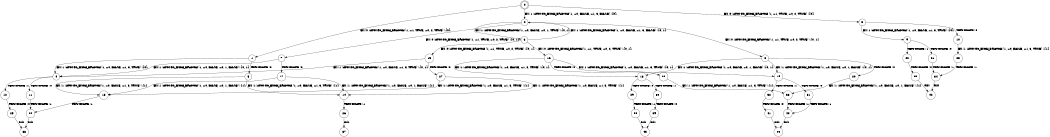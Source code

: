 digraph BCG {
size = "7, 10.5";
center = TRUE;
node [shape = circle];
0 [peripheries = 2];
0 -> 1 [label = "EX !0 !ATOMIC_EXCH_BRANCH (1, +1, TRUE, +0, 2, TRUE) !{0}"];
0 -> 2 [label = "EX !1 !ATOMIC_EXCH_BRANCH (1, +0, FALSE, +1, 3, FALSE) !{0}"];
0 -> 3 [label = "EX !0 !ATOMIC_EXCH_BRANCH (1, +1, TRUE, +0, 2, TRUE) !{0}"];
1 -> 4 [label = "EX !1 !ATOMIC_EXCH_BRANCH (1, +0, FALSE, +1, 3, TRUE) !{0}"];
1 -> 5 [label = "TERMINATE !0"];
2 -> 6 [label = "EX !1 !ATOMIC_EXCH_BRANCH (1, +0, FALSE, +0, 1, TRUE) !{0, 1}"];
2 -> 7 [label = "EX !0 !ATOMIC_EXCH_BRANCH (1, +1, TRUE, +0, 2, TRUE) !{0, 1}"];
2 -> 8 [label = "EX !0 !ATOMIC_EXCH_BRANCH (1, +1, TRUE, +0, 2, TRUE) !{0, 1}"];
3 -> 9 [label = "EX !1 !ATOMIC_EXCH_BRANCH (1, +0, FALSE, +1, 3, TRUE) !{0}"];
3 -> 10 [label = "TERMINATE !0"];
4 -> 11 [label = "TERMINATE !0"];
4 -> 12 [label = "TERMINATE !1"];
5 -> 13 [label = "EX !1 !ATOMIC_EXCH_BRANCH (1, +0, FALSE, +1, 3, TRUE) !{1}"];
5 -> 14 [label = "EX !1 !ATOMIC_EXCH_BRANCH (1, +0, FALSE, +1, 3, TRUE) !{1}"];
6 -> 2 [label = "EX !1 !ATOMIC_EXCH_BRANCH (1, +0, FALSE, +1, 3, FALSE) !{0, 1}"];
6 -> 15 [label = "EX !0 !ATOMIC_EXCH_BRANCH (1, +1, TRUE, +0, 2, TRUE) !{0, 1}"];
6 -> 16 [label = "EX !0 !ATOMIC_EXCH_BRANCH (1, +1, TRUE, +0, 2, TRUE) !{0, 1}"];
7 -> 4 [label = "EX !1 !ATOMIC_EXCH_BRANCH (1, +0, FALSE, +0, 1, FALSE) !{0, 1}"];
7 -> 17 [label = "TERMINATE !0"];
8 -> 18 [label = "EX !1 !ATOMIC_EXCH_BRANCH (1, +0, FALSE, +0, 1, FALSE) !{0, 1}"];
8 -> 19 [label = "EX !1 !ATOMIC_EXCH_BRANCH (1, +0, FALSE, +0, 1, FALSE) !{0, 1}"];
8 -> 20 [label = "TERMINATE !0"];
9 -> 21 [label = "TERMINATE !0"];
9 -> 22 [label = "TERMINATE !1"];
10 -> 23 [label = "EX !1 !ATOMIC_EXCH_BRANCH (1, +0, FALSE, +1, 3, TRUE) !{1}"];
11 -> 24 [label = "TERMINATE !1"];
12 -> 25 [label = "TERMINATE !0"];
13 -> 24 [label = "TERMINATE !1"];
14 -> 26 [label = "TERMINATE !1"];
15 -> 4 [label = "EX !1 !ATOMIC_EXCH_BRANCH (1, +0, FALSE, +1, 3, TRUE) !{0, 1}"];
15 -> 27 [label = "TERMINATE !0"];
16 -> 18 [label = "EX !1 !ATOMIC_EXCH_BRANCH (1, +0, FALSE, +1, 3, TRUE) !{0, 1}"];
16 -> 19 [label = "EX !1 !ATOMIC_EXCH_BRANCH (1, +0, FALSE, +1, 3, TRUE) !{0, 1}"];
16 -> 28 [label = "TERMINATE !0"];
17 -> 13 [label = "EX !1 !ATOMIC_EXCH_BRANCH (1, +0, FALSE, +0, 1, FALSE) !{1}"];
17 -> 14 [label = "EX !1 !ATOMIC_EXCH_BRANCH (1, +0, FALSE, +0, 1, FALSE) !{1}"];
18 -> 29 [label = "TERMINATE !0"];
18 -> 30 [label = "TERMINATE !1"];
19 -> 31 [label = "TERMINATE !0"];
19 -> 32 [label = "TERMINATE !1"];
20 -> 33 [label = "EX !1 !ATOMIC_EXCH_BRANCH (1, +0, FALSE, +0, 1, FALSE) !{1}"];
21 -> 34 [label = "TERMINATE !1"];
22 -> 35 [label = "TERMINATE !0"];
23 -> 34 [label = "TERMINATE !1"];
24 -> 36 [label = "exit"];
25 -> 36 [label = "exit"];
26 -> 37 [label = "exit"];
27 -> 13 [label = "EX !1 !ATOMIC_EXCH_BRANCH (1, +0, FALSE, +1, 3, TRUE) !{1}"];
27 -> 14 [label = "EX !1 !ATOMIC_EXCH_BRANCH (1, +0, FALSE, +1, 3, TRUE) !{1}"];
28 -> 33 [label = "EX !1 !ATOMIC_EXCH_BRANCH (1, +0, FALSE, +1, 3, TRUE) !{1}"];
29 -> 38 [label = "TERMINATE !1"];
30 -> 39 [label = "TERMINATE !0"];
31 -> 40 [label = "TERMINATE !1"];
32 -> 41 [label = "TERMINATE !0"];
33 -> 40 [label = "TERMINATE !1"];
34 -> 42 [label = "exit"];
35 -> 42 [label = "exit"];
38 -> 43 [label = "exit"];
39 -> 43 [label = "exit"];
40 -> 44 [label = "exit"];
41 -> 44 [label = "exit"];
}
